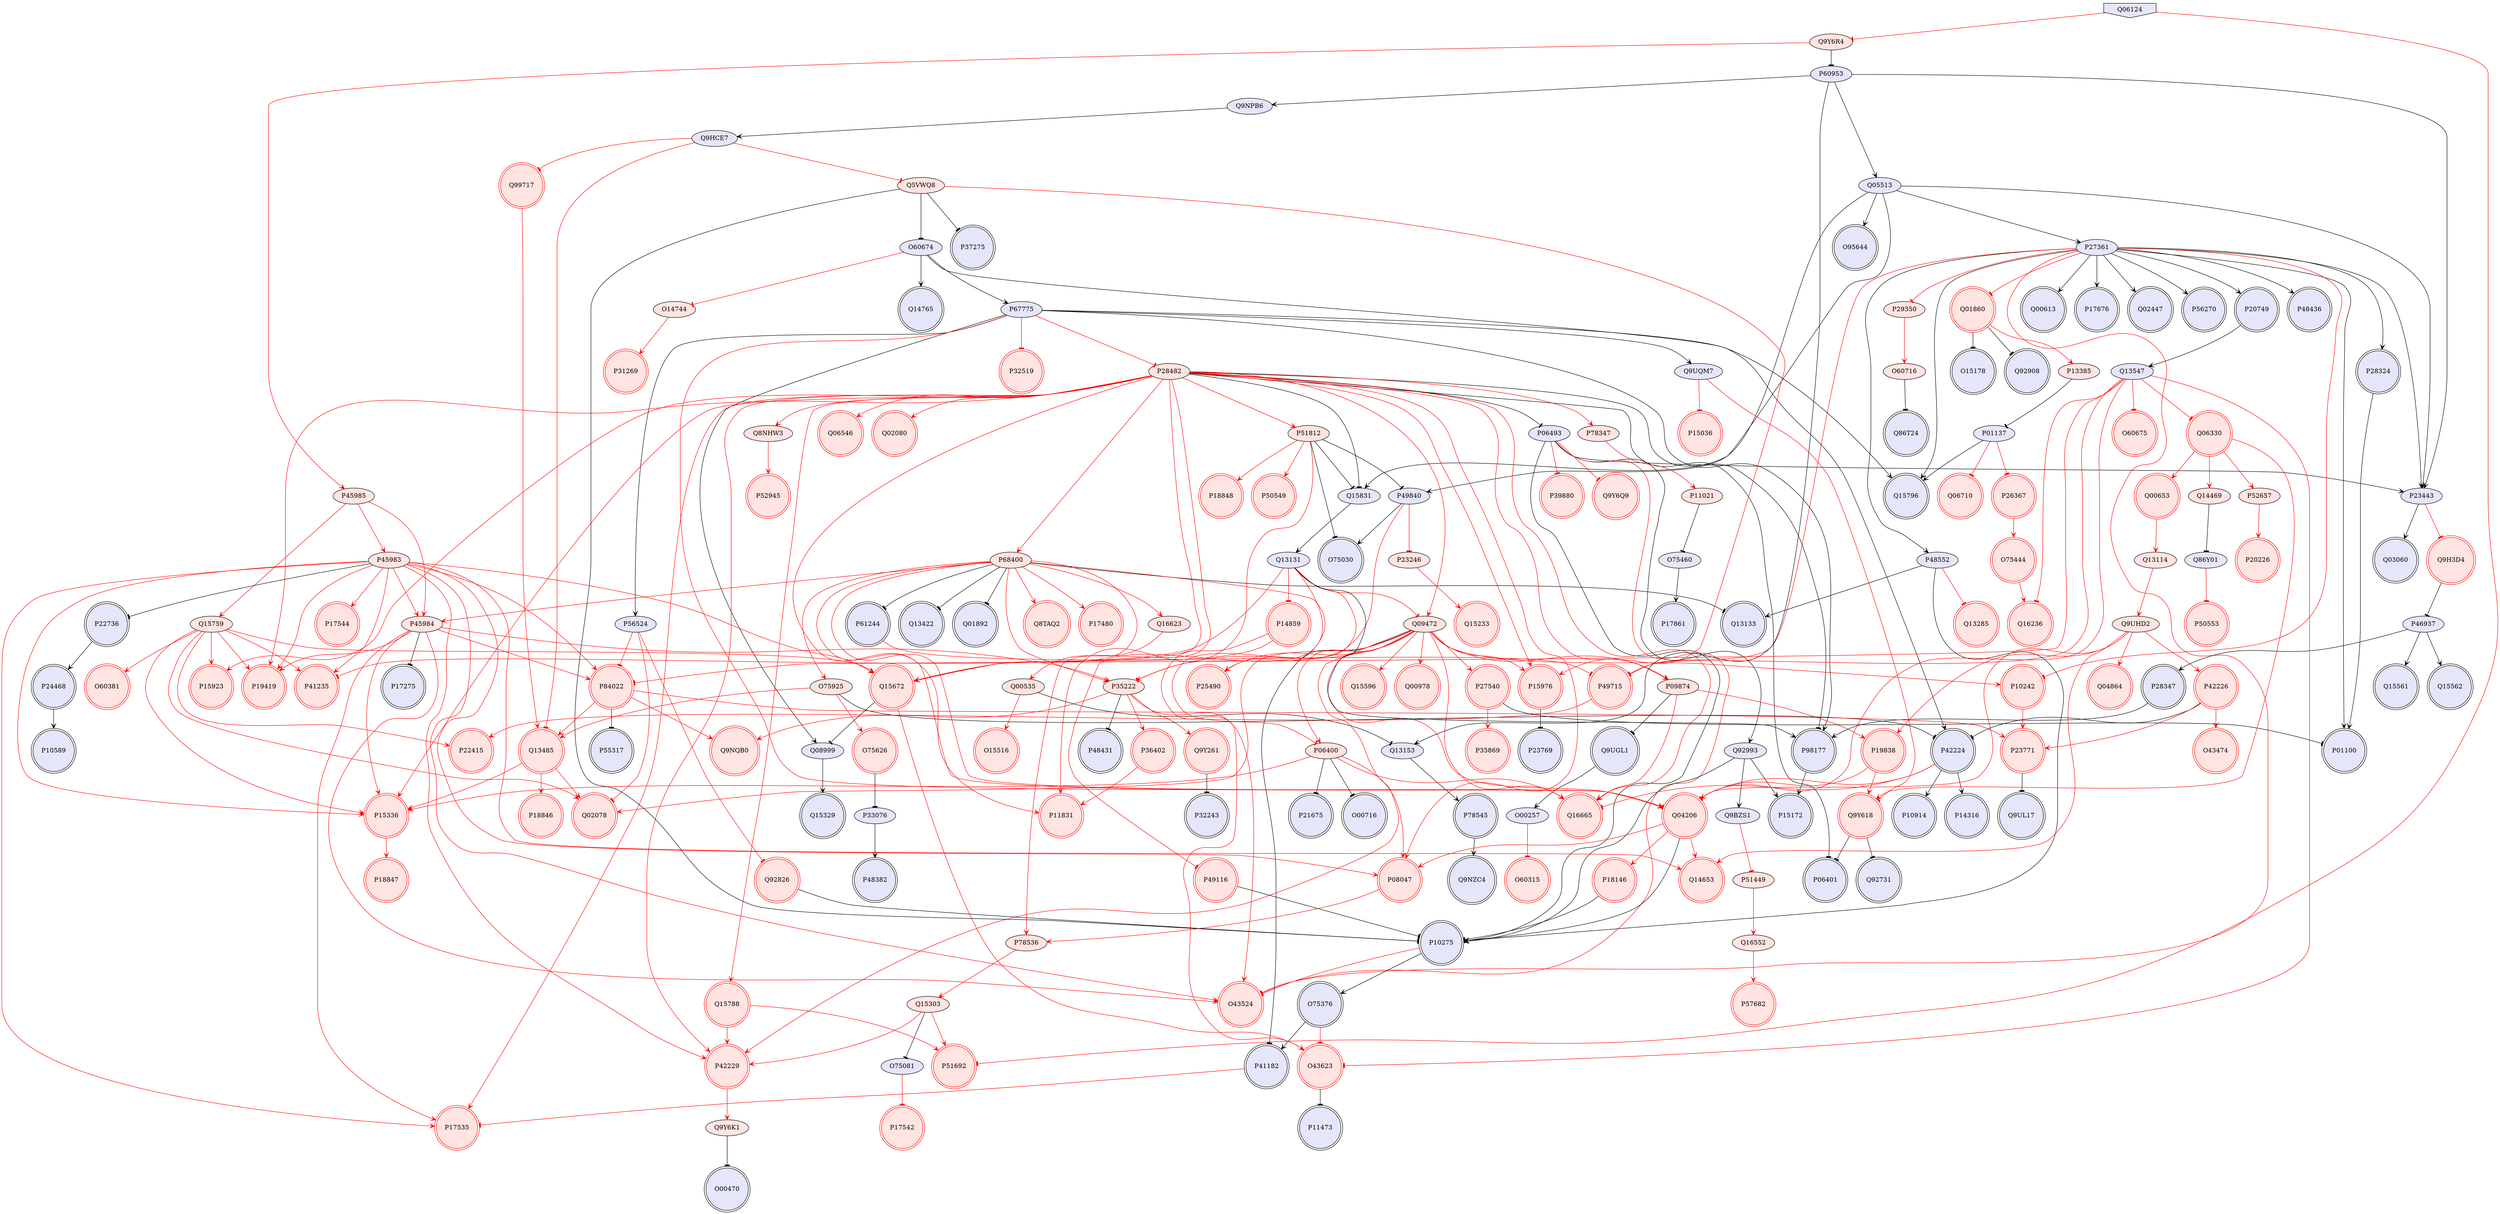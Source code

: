 digraph {

Q00535->Q13153 [penwidth=1, color=black, arrowhead="tee"]
Q14469->Q86Y01 [penwidth=1, color=black, arrowhead="tee"]
O75460->P17861 [penwidth=1, color=black, arrowhead="vee"]
P06493->Q92993 [penwidth=1, color=black, arrowhead="vee"]
Q92993->P10275 [penwidth=1, color=black, arrowhead="vee"]
Q92993->P15172 [penwidth=1, color=black, arrowhead="vee"]
Q92993->Q9BZS1 [penwidth=1, color=black, arrowhead="vee"]
P51812->Q15831 [penwidth=1, color=black, arrowhead="tee"]
P51812->P49840 [penwidth=1, color=black, arrowhead="tee"]
P51812->O75030 [penwidth=1, color=black, arrowhead="tee"]
Q09472->P41182 [penwidth=1, color=black, arrowhead="tee"]
P27361->Q15796 [penwidth=1, color=black, arrowhead="vee"]
P27361->P48552 [penwidth=1, color=black, arrowhead="vee"]
P27361->Q00613 [penwidth=1, color=black, arrowhead="vee"]
P27361->P20749 [penwidth=1, color=black, arrowhead="vee"]
P27361->P23443 [penwidth=1, color=black, arrowhead="vee"]
P27361->P17676 [penwidth=1, color=black, arrowhead="vee"]
Q05513->P27361 [penwidth=1, color=black, arrowhead="vee"]
P27361->Q02447 [penwidth=1, color=black, arrowhead="vee"]
P27361->P01100 [penwidth=1, color=black, arrowhead="vee"]
P27361->P28324 [penwidth=1, color=black, arrowhead="vee"]
P27361->P56270 [penwidth=1, color=black, arrowhead="vee"]
P67775->Q15796 [penwidth=1, color=black, arrowhead="vee"]
P01137->Q15796 [penwidth=1, color=black, arrowhead="vee"]
P35222->P48431 [penwidth=1, color=black, arrowhead="tee"]
Q9H3D4->P46937 [penwidth=1, color=black, arrowhead="tee"]
P46937->Q15562 [penwidth=1, color=black, arrowhead="vee"]
P46937->Q15561 [penwidth=1, color=black, arrowhead="vee"]
P46937->P28347 [penwidth=1, color=black, arrowhead="vee"]
P49116->P10275 [penwidth=1, color=black, arrowhead="tee"]
Q9Y261->P32243 [penwidth=1, color=black, arrowhead="tee"]
P11021->O75460 [penwidth=1, color=black, arrowhead="tee"]
P48552->P10275 [penwidth=1, color=black, arrowhead="vee"]
P48552->Q13133 [penwidth=1, color=black, arrowhead="vee"]
P06400->O00716 [penwidth=1, color=black, arrowhead="tee"]
P67775->Q08999 [penwidth=1, color=black, arrowhead="vee"]
Q08999->Q15329 [penwidth=1, color=black, arrowhead="vee"]
Q9Y618->P06401 [penwidth=1, color=black, arrowhead="tee"]
Q9Y618->Q92731 [penwidth=1, color=black, arrowhead="tee"]
P06493->P10275 [penwidth=1, color=black, arrowhead="vee"]
P06493->P23443 [penwidth=1, color=black, arrowhead="vee"]
P28482->P06493 [penwidth=1, color=black, arrowhead="tee"]
P10275->O75376 [penwidth=1, color=black, arrowhead="vee"]
O75376->P41182 [penwidth=1, color=black, arrowhead="vee"]
Q05513->Q15831 [penwidth=1, color=black, arrowhead="vee"]
P28482->Q15831 [penwidth=1, color=black, arrowhead="tee"]
Q15831->Q13131 [penwidth=1, color=black, arrowhead="vee"]
P67775->P56524 [penwidth=1, color=black, arrowhead="vee"]
P67775->Q9UQM7 [penwidth=1, color=black, arrowhead="vee"]
P67775->P98177 [penwidth=1, color=black, arrowhead="vee"]
O60674->P67775 [penwidth=1, color=black, arrowhead="vee"]
O60674->Q14765 [penwidth=1, color=black, arrowhead="vee"]
P49840->O75030 [penwidth=1, color=black, arrowhead="vee"]
Q05513->P49840 [penwidth=1, color=black, arrowhead="vee"]
P18146->P10275 [penwidth=1, color=black, arrowhead="tee"]
O75925->P42224 [penwidth=1, color=black, arrowhead="tee"]
P42226->P42224 [penwidth=1, color=black, arrowhead="tee"]
P42224->P10914 [penwidth=1, color=black, arrowhead="vee"]
O60674->P42224 [penwidth=1, color=black, arrowhead="vee"]
P42224->P14316 [penwidth=1, color=black, arrowhead="vee"]
Q15303->O75081 [penwidth=1, color=black, arrowhead="tee"]
Q04206->P10275 [penwidth=1, color=black, arrowhead="tee"]
Q5VWQ8->P10275 [penwidth=1, color=black, arrowhead="tee"]
P45983->P22736 [penwidth=1, color=black, arrowhead="tee"]
P23771->Q9UL17 [penwidth=1, color=black, arrowhead="tee"]
Q9Y6R4->P60953 [penwidth=1, color=black, arrowhead="tee"]
P60953->P23443 [penwidth=1, color=black, arrowhead="vee"]
P60953->Q13153 [penwidth=1, color=black, arrowhead="vee"]
P60953->Q05513 [penwidth=1, color=black, arrowhead="vee"]
P60953->Q9NPB6 [penwidth=1, color=black, arrowhead="vee"]
P68400->P61244 [penwidth=1, color=black, arrowhead="tee"]
P20749->Q13547 [penwidth=1, color=black, arrowhead="vee"]
P45984->P17275 [penwidth=1, color=black, arrowhead="tee"]
P68400->Q13133 [penwidth=1, color=black, arrowhead="tee"]
P68400->Q13422 [penwidth=1, color=black, arrowhead="tee"]
P68400->Q01892 [penwidth=1, color=black, arrowhead="tee"]
Q05513->P23443 [penwidth=1, color=black, arrowhead="vee"]
P23443->Q03060 [penwidth=1, color=black, arrowhead="vee"]
P06400->P21675 [penwidth=1, color=black, arrowhead="tee"]
Q13153->P78545 [penwidth=1, color=black, arrowhead="vee"]
P28482->P06401 [penwidth=1, color=black, arrowhead="tee"]
P22736->P24468 [penwidth=1, color=black, arrowhead="vee"]
P84022->P55317 [penwidth=1, color=black, arrowhead="tee"]
Q05513->O95644 [penwidth=1, color=black, arrowhead="vee"]
P09874->Q9UGL1 [penwidth=1, color=black, arrowhead="tee"]
P15976->P23769 [penwidth=1, color=black, arrowhead="tee"]
P28324->P01100 [penwidth=1, color=black, arrowhead="vee"]
O60716->Q86T24 [penwidth=1, color=black, arrowhead="tee"]
Q9UGL1->O00257 [penwidth=1, color=black, arrowhead="vee"]
P28482->P98177 [penwidth=1, color=black, arrowhead="tee"]
Q13131->P98177 [penwidth=1, color=black, arrowhead="vee"]
Q5VWQ8->O60674 [penwidth=1, color=black, arrowhead="tee"]
P13385->P01137 [penwidth=1, color=black, arrowhead="tee"]
Q9NPB6->Q9HCE7 [penwidth=1, color=black, arrowhead="vee"]
P78545->Q9NZC4 [penwidth=1, color=black, arrowhead="vee"]
P24468->P10589 [penwidth=1, color=black, arrowhead="vee"]
P33076->P48382 [penwidth=1, color=black, arrowhead="vee"]
P98177->P15172 [penwidth=1, color=black, arrowhead="vee"]
O43623->P11473 [penwidth=1, color=black, arrowhead="tee"]
P28347->P98177 [penwidth=1, color=black, arrowhead="vee"]
P27540->P01100 [penwidth=1, color=black, arrowhead="tee"]
Q01860->Q92908 [penwidth=1, color=black, arrowhead="tee"]
Q01860->O15178 [penwidth=1, color=black, arrowhead="tee"]
Q5VWQ8->P37275 [penwidth=1, color=black, arrowhead="tee"]
O75626->P33076 [penwidth=1, color=black, arrowhead="tee"]
P27361->P48436 [penwidth=1, color=black, arrowhead="vee"]
Q9Y6K1->O00470 [penwidth=1, color=black, arrowhead="tee"]
Q92826->P10275 [penwidth=1, color=black, arrowhead="tee"]
Q15672->Q08999 [penwidth=1, color=black, arrowhead="tee"]
Q16623->Q00535 [penwidth=1, color=red, arrowhead="vee"]
Q00535->O15516 [penwidth=1, color=red, arrowhead="vee"]
Q06330->Q14469 [penwidth=1, color=red, arrowhead="vee"]
P15336->P18847 [penwidth=1, color=red, arrowhead="vee"]
P51812->P18848 [penwidth=1, color=red, arrowhead="vee"]
P51812->P11831 [penwidth=1, color=red, arrowhead="vee"]
P28482->P51812 [penwidth=1, color=red, arrowhead="vee"]
P51812->P50549 [penwidth=1, color=red, arrowhead="vee"]
P28482->P78347 [penwidth=1, color=red, arrowhead="vee"]
Q99717->Q13485 [penwidth=1, color=red, arrowhead="vee"]
Q9HCE7->Q99717 [penwidth=1, color=red, arrowhead="tee"]
Q13131->P14859 [penwidth=1, color=red, arrowhead="tee"]
Q09472->P35222 [penwidth=1, color=red, arrowhead="vee"]
Q09472->P27540 [penwidth=1, color=red, arrowhead="vee"]
Q09472->P25490 [penwidth=1, color=red, arrowhead="vee"]
Q09472->P10242 [penwidth=1, color=red, arrowhead="vee"]
Q09472->Q15596 [penwidth=1, color=red, arrowhead="vee"]
Q09472->P06400 [penwidth=1, color=red, arrowhead="vee"]
Q09472->Q02078 [penwidth=1, color=red, arrowhead="vee"]
Q09472->P42229 [penwidth=1, color=red, arrowhead="vee"]
Q09472->Q04206 [penwidth=1, color=red, arrowhead="vee"]
Q09472->Q16665 [penwidth=1, color=red, arrowhead="vee"]
Q09472->P09874 [penwidth=1, color=red, arrowhead="vee"]
Q09472->P15976 [penwidth=1, color=red, arrowhead="vee"]
P28482->Q09472 [penwidth=1, color=red, arrowhead="vee"]
Q13131->Q09472 [penwidth=1, color=red, arrowhead="tee"]
Q09472->Q00978 [penwidth=1, color=red, arrowhead="vee"]
P27361->P49715 [penwidth=1, color=red, arrowhead="tee"]
P27361->P29350 [penwidth=1, color=red, arrowhead="tee"]
P27361->P10242 [penwidth=1, color=red, arrowhead="tee"]
P27361->O43524 [penwidth=1, color=red, arrowhead="tee"]
P27361->Q01860 [penwidth=1, color=red, arrowhead="tee"]
P42229->Q9Y6K1 [penwidth=1, color=red, arrowhead="vee"]
Q06124->P51692 [penwidth=1, color=red, arrowhead="tee"]
Q15788->P51692 [penwidth=1, color=red, arrowhead="vee"]
Q15303->P51692 [penwidth=1, color=red, arrowhead="vee"]
P35222->Q9NQB0 [penwidth=1, color=red, arrowhead="vee"]
P49840->P35222 [penwidth=1, color=red, arrowhead="tee"]
P45984->P35222 [penwidth=1, color=red, arrowhead="vee"]
P68400->P35222 [penwidth=1, color=red, arrowhead="vee"]
P35222->P36402 [penwidth=1, color=red, arrowhead="vee"]
P35222->O43524 [penwidth=1, color=red, arrowhead="vee"]
Q00653->Q13114 [penwidth=1, color=red, arrowhead="vee"]
O75925->Q13485 [penwidth=1, color=red, arrowhead="vee"]
Q13485->P18846 [penwidth=1, color=red, arrowhead="vee"]
Q13485->P15336 [penwidth=1, color=red, arrowhead="vee"]
Q13485->Q02078 [penwidth=1, color=red, arrowhead="vee"]
P84022->Q13485 [penwidth=1, color=red, arrowhead="vee"]
Q9HCE7->Q13485 [penwidth=1, color=red, arrowhead="tee"]
P27540->P35869 [penwidth=1, color=red, arrowhead="vee"]
Q13131->P49116 [penwidth=1, color=red, arrowhead="tee"]
P61244->P49715 [penwidth=1, color=red, arrowhead="tee"]
P49715->P22415 [penwidth=1, color=red, arrowhead="vee"]
P19838->Q9Y618 [penwidth=1, color=red, arrowhead="vee"]
P19838->Q04206 [penwidth=1, color=red, arrowhead="vee"]
P09874->P19838 [penwidth=1, color=red, arrowhead="vee"]
Q9UHD2->P19838 [penwidth=1, color=red, arrowhead="vee"]
P68400->P25490 [penwidth=1, color=red, arrowhead="vee"]
P06493->Q9Y6Q9 [penwidth=1, color=red, arrowhead="tee"]
P23246->Q15233 [penwidth=1, color=red, arrowhead="vee"]
P48552->Q13285 [penwidth=1, color=red, arrowhead="tee"]
Q06124->Q9Y6R4 [penwidth=1, color=red, arrowhead="tee"]
Q06330->Q9Y618 [penwidth=1, color=red, arrowhead="vee"]
Q9UQM7->Q9Y618 [penwidth=1, color=red, arrowhead="tee"]
P06493->O43524 [penwidth=1, color=red, arrowhead="tee"]
P06493->P39880 [penwidth=1, color=red, arrowhead="tee"]
P29350->O60716 [penwidth=1, color=red, arrowhead="vee"]
P84022->Q9NQB0 [penwidth=1, color=red, arrowhead="vee"]
P67775->Q04206 [penwidth=1, color=red, arrowhead="tee"]
P67775->P28482 [penwidth=1, color=red, arrowhead="tee"]
P67775->P32519 [penwidth=1, color=red, arrowhead="tee"]
P68400->Q16623 [penwidth=1, color=red, arrowhead="vee"]
P52657->P20226 [penwidth=1, color=red, arrowhead="vee"]
P49840->P23246 [penwidth=1, color=red, arrowhead="tee"]
Q04206->P18146 [penwidth=1, color=red, arrowhead="vee"]
P45983->Q14653 [penwidth=1, color=red, arrowhead="vee"]
Q04206->Q14653 [penwidth=1, color=red, arrowhead="vee"]
Q9UHD2->Q14653 [penwidth=1, color=red, arrowhead="vee"]
P68400->O75925 [penwidth=1, color=red, arrowhead="vee"]
O75925->O75626 [penwidth=1, color=red, arrowhead="vee"]
P42224->Q04206 [penwidth=1, color=red, arrowhead="tee"]
P42224->Q16665 [penwidth=1, color=red, arrowhead="tee"]
O75081->P17542 [penwidth=1, color=red, arrowhead="tee"]
Q15788->P42229 [penwidth=1, color=red, arrowhead="vee"]
P28482->Q15788 [penwidth=1, color=red, arrowhead="vee"]
P23443->Q9H3D4 [penwidth=1, color=red, arrowhead="tee"]
P10275->O43524 [penwidth=1, color=red, arrowhead="tee"]
P56524->Q02078 [penwidth=1, color=red, arrowhead="tee"]
P56524->P84022 [penwidth=1, color=red, arrowhead="tee"]
P10242->P23771 [penwidth=1, color=red, arrowhead="vee"]
Q13547->Q06330 [penwidth=1, color=red, arrowhead="tee"]
Q06330->P52657 [penwidth=1, color=red, arrowhead="vee"]
P45983->P45984 [penwidth=1, color=red, arrowhead="vee"]
P45985->P45983 [penwidth=1, color=red, arrowhead="vee"]
P45983->P15336 [penwidth=1, color=red, arrowhead="vee"]
P45983->P42229 [penwidth=1, color=red, arrowhead="vee"]
P45983->P84022 [penwidth=1, color=red, arrowhead="vee"]
P45983->Q15672 [penwidth=1, color=red, arrowhead="vee"]
P45983->O43524 [penwidth=1, color=red, arrowhead="vee"]
P45983->P17535 [penwidth=1, color=red, arrowhead="vee"]
P45983->P08047 [penwidth=1, color=red, arrowhead="vee"]
P45983->P17544 [penwidth=1, color=red, arrowhead="vee"]
P45983->P41235 [penwidth=1, color=red, arrowhead="vee"]
P45983->P19419 [penwidth=1, color=red, arrowhead="vee"]
O75444->Q16236 [penwidth=1, color=red, arrowhead="vee"]
P26367->O75444 [penwidth=1, color=red, arrowhead="vee"]
P42226->P23771 [penwidth=1, color=red, arrowhead="vee"]
P84022->P23771 [penwidth=1, color=red, arrowhead="vee"]
P68400->P11831 [penwidth=1, color=red, arrowhead="vee"]
P36402->P11831 [penwidth=1, color=red, arrowhead="vee"]
Q13547->O60675 [penwidth=1, color=red, arrowhead="tee"]
Q13547->Q04206 [penwidth=1, color=red, arrowhead="tee"]
Q13547->Q16236 [penwidth=1, color=red, arrowhead="tee"]
Q13547->P84022 [penwidth=1, color=red, arrowhead="tee"]
Q13547->O43623 [penwidth=1, color=red, arrowhead="tee"]
Q9UQM7->P15036 [penwidth=1, color=red, arrowhead="tee"]
Q9Y6R4->P45985 [penwidth=1, color=red, arrowhead="vee"]
Q9UHD2->P42226 [penwidth=1, color=red, arrowhead="vee"]
P45985->P45984 [penwidth=1, color=red, arrowhead="vee"]
P68400->P45984 [penwidth=1, color=red, arrowhead="vee"]
P45984->P15336 [penwidth=1, color=red, arrowhead="vee"]
P45984->P84022 [penwidth=1, color=red, arrowhead="vee"]
P45984->O43524 [penwidth=1, color=red, arrowhead="vee"]
P45984->P17535 [penwidth=1, color=red, arrowhead="vee"]
P45984->P19419 [penwidth=1, color=red, arrowhead="vee"]
P45985->Q15759 [penwidth=1, color=red, arrowhead="vee"]
Q15759->P22415 [penwidth=1, color=red, arrowhead="vee"]
P68400->Q8TAQ2 [penwidth=1, color=red, arrowhead="vee"]
P68400->Q04206 [penwidth=1, color=red, arrowhead="vee"]
P68400->Q15672 [penwidth=1, color=red, arrowhead="vee"]
P28482->P68400 [penwidth=1, color=red, arrowhead="vee"]
P68400->P17480 [penwidth=1, color=red, arrowhead="vee"]
Q15759->P15336 [penwidth=1, color=red, arrowhead="vee"]
P06400->P15336 [penwidth=1, color=red, arrowhead="vee"]
P28482->P15336 [penwidth=1, color=red, arrowhead="vee"]
Q15759->P15923 [penwidth=1, color=red, arrowhead="vee"]
Q15759->Q02078 [penwidth=1, color=red, arrowhead="vee"]
Q15759->Q15672 [penwidth=1, color=red, arrowhead="vee"]
Q15759->O60381 [penwidth=1, color=red, arrowhead="vee"]
Q15759->P41235 [penwidth=1, color=red, arrowhead="vee"]
Q15759->P19419 [penwidth=1, color=red, arrowhead="vee"]
P01137->Q06710 [penwidth=1, color=red, arrowhead="tee"]
P06400->Q16665 [penwidth=1, color=red, arrowhead="vee"]
P06400->P08047 [penwidth=1, color=red, arrowhead="vee"]
Q13131->P06400 [penwidth=1, color=red, arrowhead="tee"]
P28482->P15923 [penwidth=1, color=red, arrowhead="vee"]
P28482->Q06546 [penwidth=1, color=red, arrowhead="vee"]
Q15303->P42229 [penwidth=1, color=red, arrowhead="vee"]
P28482->P42229 [penwidth=1, color=red, arrowhead="vee"]
Q9UHD2->Q04206 [penwidth=1, color=red, arrowhead="vee"]
Q04206->P08047 [penwidth=1, color=red, arrowhead="vee"]
P28482->Q04206 [penwidth=1, color=red, arrowhead="vee"]
P09874->Q16665 [penwidth=1, color=red, arrowhead="vee"]
P28482->Q16665 [penwidth=1, color=red, arrowhead="vee"]
Q9UHD2->Q04864 [penwidth=1, color=red, arrowhead="vee"]
P28482->Q15672 [penwidth=1, color=red, arrowhead="vee"]
O14744->P31269 [penwidth=1, color=red, arrowhead="vee"]
P28482->P09874 [penwidth=1, color=red, arrowhead="vee"]
Q13114->Q9UHD2 [penwidth=1, color=red, arrowhead="vee"]
Q9BZS1->P51449 [penwidth=1, color=red, arrowhead="tee"]
P78536->Q15303 [penwidth=1, color=red, arrowhead="vee"]
P41182->P17535 [penwidth=1, color=red, arrowhead="tee"]
P28482->P17535 [penwidth=1, color=red, arrowhead="vee"]
P28482->P15976 [penwidth=1, color=red, arrowhead="vee"]
Q5VWQ8->P15976 [penwidth=1, color=red, arrowhead="vee"]
O60674->O14744 [penwidth=1, color=red, arrowhead="tee"]
P28482->P08047 [penwidth=1, color=red, arrowhead="vee"]
P08047->P78536 [penwidth=1, color=red, arrowhead="vee"]
P28482->P78536 [penwidth=1, color=red, arrowhead="vee"]
P28482->P19419 [penwidth=1, color=red, arrowhead="vee"]
P28482->Q02080 [penwidth=1, color=red, arrowhead="vee"]
P28482->Q8NHW3 [penwidth=1, color=red, arrowhead="vee"]
Q86Y01->P50553 [penwidth=1, color=red, arrowhead="tee"]
Q9HCE7->Q5VWQ8 [penwidth=1, color=red, arrowhead="tee"]
Q13131->P41235 [penwidth=1, color=red, arrowhead="tee"]
O00257->O60315 [penwidth=1, color=red, arrowhead="tee"]
P35222->Q9Y261 [penwidth=1, color=red, arrowhead="vee"]
P14859->Q15672 [penwidth=1, color=red, arrowhead="vee"]
P14859->O43623 [penwidth=1, color=red, arrowhead="vee"]
Q13547->P49715 [penwidth=1, color=red, arrowhead="tee"]
P78347->P11021 [penwidth=1, color=red, arrowhead="vee"]
Q01860->P13385 [penwidth=1, color=red, arrowhead="vee"]
Q06330->Q00653 [penwidth=1, color=red, arrowhead="vee"]
Q16552->P57682 [penwidth=1, color=red, arrowhead="vee"]
P01137->P26367 [penwidth=1, color=red, arrowhead="tee"]
P42226->O43474 [penwidth=1, color=red, arrowhead="vee"]
P56524->Q92826 [penwidth=1, color=red, arrowhead="tee"]
Q8NHW3->P52945 [penwidth=1, color=red, arrowhead="vee"]
Q15672->O43623 [penwidth=1, color=red, arrowhead="vee"]
O75376->O43623 [penwidth=1, color=red, arrowhead="tee"]
P51449->Q16552 [penwidth=1, color=red, arrowhead="vee"]
Q06124 [style=filled, color=black, fillcolor=lavender, shape=invhouse];
P35869 [style=filled, color=red, fillcolor=mistyrose, shape=doublecircle];
P10275 [style=filled, color=black, fillcolor=lavender, shape=doublecircle];
P27540 [style=filled, color=red, fillcolor=mistyrose, shape=doublecircle];
P50553 [style=filled, color=red, fillcolor=mistyrose, shape=doublecircle];
P18846 [style=filled, color=red, fillcolor=mistyrose, shape=doublecircle];
P15336 [style=filled, color=red, fillcolor=mistyrose, shape=doublecircle];
P18847 [style=filled, color=red, fillcolor=mistyrose, shape=doublecircle];
P18848 [style=filled, color=red, fillcolor=mistyrose, shape=doublecircle];
P17544 [style=filled, color=red, fillcolor=mistyrose, shape=doublecircle];
P20749 [style=filled, color=black, fillcolor=lavender, shape=doublecircle];
P41182 [style=filled, color=black, fillcolor=lavender, shape=doublecircle];
P49715 [style=filled, color=red, fillcolor=mistyrose, shape=doublecircle];
P17676 [style=filled, color=black, fillcolor=lavender, shape=doublecircle];
O15516 [style=filled, color=red, fillcolor=mistyrose, shape=doublecircle];
Q03060 [style=filled, color=black, fillcolor=lavender, shape=doublecircle];
P39880 [style=filled, color=red, fillcolor=mistyrose, shape=doublecircle];
O00716 [style=filled, color=black, fillcolor=lavender, shape=doublecircle];
Q15329 [style=filled, color=black, fillcolor=lavender, shape=doublecircle];
P18146 [style=filled, color=red, fillcolor=mistyrose, shape=doublecircle];
Q9NZC4 [style=filled, color=black, fillcolor=lavender, shape=doublecircle];
P32519 [style=filled, color=red, fillcolor=mistyrose, shape=doublecircle];
P78545 [style=filled, color=black, fillcolor=lavender, shape=doublecircle];
P19419 [style=filled, color=red, fillcolor=mistyrose, shape=doublecircle];
P28324 [style=filled, color=black, fillcolor=lavender, shape=doublecircle];
Q92731 [style=filled, color=black, fillcolor=lavender, shape=doublecircle];
P15036 [style=filled, color=red, fillcolor=mistyrose, shape=doublecircle];
P50549 [style=filled, color=red, fillcolor=mistyrose, shape=doublecircle];
P01100 [style=filled, color=black, fillcolor=lavender, shape=doublecircle];
P55317 [style=filled, color=black, fillcolor=lavender, shape=doublecircle];
Q9Y261 [style=filled, color=red, fillcolor=mistyrose, shape=doublecircle];
O43524 [style=filled, color=red, fillcolor=mistyrose, shape=doublecircle];
P98177 [style=filled, color=black, fillcolor=lavender, shape=doublecircle];
Q06546 [style=filled, color=red, fillcolor=mistyrose, shape=doublecircle];
P15976 [style=filled, color=red, fillcolor=mistyrose, shape=doublecircle];
P23769 [style=filled, color=black, fillcolor=lavender, shape=doublecircle];
P23771 [style=filled, color=red, fillcolor=mistyrose, shape=doublecircle];
Q92908 [style=filled, color=black, fillcolor=lavender, shape=doublecircle];
O60381 [style=filled, color=red, fillcolor=mistyrose, shape=doublecircle];
Q16665 [style=filled, color=red, fillcolor=mistyrose, shape=doublecircle];
P41235 [style=filled, color=red, fillcolor=mistyrose, shape=doublecircle];
P31269 [style=filled, color=red, fillcolor=mistyrose, shape=doublecircle];
Q92826 [style=filled, color=red, fillcolor=mistyrose, shape=doublecircle];
Q00613 [style=filled, color=black, fillcolor=lavender, shape=doublecircle];
Q13422 [style=filled, color=black, fillcolor=lavender, shape=doublecircle];
P10914 [style=filled, color=black, fillcolor=lavender, shape=doublecircle];
P14316 [style=filled, color=black, fillcolor=lavender, shape=doublecircle];
Q14653 [style=filled, color=red, fillcolor=mistyrose, shape=doublecircle];
Q00978 [style=filled, color=red, fillcolor=mistyrose, shape=doublecircle];
P17275 [style=filled, color=black, fillcolor=lavender, shape=doublecircle];
P17535 [style=filled, color=red, fillcolor=mistyrose, shape=doublecircle];
Q9UGL1 [style=filled, color=black, fillcolor=lavender, shape=doublecircle];
P57682 [style=filled, color=red, fillcolor=mistyrose, shape=doublecircle];
O43474 [style=filled, color=red, fillcolor=mistyrose, shape=doublecircle];
O75444 [style=filled, color=red, fillcolor=mistyrose, shape=doublecircle];
O60675 [style=filled, color=red, fillcolor=mistyrose, shape=doublecircle];
P61244 [style=filled, color=black, fillcolor=lavender, shape=doublecircle];
P56270 [style=filled, color=black, fillcolor=lavender, shape=doublecircle];
Q02078 [style=filled, color=red, fillcolor=mistyrose, shape=doublecircle];
Q02080 [style=filled, color=red, fillcolor=mistyrose, shape=doublecircle];
O00470 [style=filled, color=black, fillcolor=lavender, shape=doublecircle];
O75030 [style=filled, color=black, fillcolor=lavender, shape=doublecircle];
P10242 [style=filled, color=red, fillcolor=mistyrose, shape=doublecircle];
P15172 [style=filled, color=black, fillcolor=lavender, shape=doublecircle];
Q15788 [style=filled, color=red, fillcolor=mistyrose, shape=doublecircle];
Q15596 [style=filled, color=red, fillcolor=mistyrose, shape=doublecircle];
Q9Y6Q9 [style=filled, color=red, fillcolor=mistyrose, shape=doublecircle];
O75376 [style=filled, color=black, fillcolor=lavender, shape=doublecircle];
O95644 [style=filled, color=black, fillcolor=lavender, shape=doublecircle];
Q16236 [style=filled, color=red, fillcolor=mistyrose, shape=doublecircle];
P19838 [style=filled, color=red, fillcolor=mistyrose, shape=doublecircle];
Q00653 [style=filled, color=red, fillcolor=mistyrose, shape=doublecircle];
Q15233 [style=filled, color=red, fillcolor=mistyrose, shape=doublecircle];
Q13133 [style=filled, color=black, fillcolor=lavender, shape=doublecircle];
P49116 [style=filled, color=red, fillcolor=mistyrose, shape=doublecircle];
P10589 [style=filled, color=black, fillcolor=lavender, shape=doublecircle];
P24468 [style=filled, color=black, fillcolor=lavender, shape=doublecircle];
Q9Y618 [style=filled, color=red, fillcolor=mistyrose, shape=doublecircle];
P22736 [style=filled, color=black, fillcolor=lavender, shape=doublecircle];
Q13285 [style=filled, color=red, fillcolor=mistyrose, shape=doublecircle];
P32243 [style=filled, color=black, fillcolor=lavender, shape=doublecircle];
P26367 [style=filled, color=red, fillcolor=mistyrose, shape=doublecircle];
Q06710 [style=filled, color=red, fillcolor=mistyrose, shape=doublecircle];
P52945 [style=filled, color=red, fillcolor=mistyrose, shape=doublecircle];
P06401 [style=filled, color=black, fillcolor=lavender, shape=doublecircle];
P14859 [style=filled, color=red, fillcolor=mistyrose, shape=doublecircle];
Q01860 [style=filled, color=red, fillcolor=mistyrose, shape=doublecircle];
O75626 [style=filled, color=red, fillcolor=mistyrose, shape=doublecircle];
Q06330 [style=filled, color=red, fillcolor=mistyrose, shape=doublecircle];
Q04864 [style=filled, color=red, fillcolor=mistyrose, shape=doublecircle];
Q04206 [style=filled, color=red, fillcolor=mistyrose, shape=doublecircle];
P48382 [style=filled, color=black, fillcolor=lavender, shape=doublecircle];
Q15796 [style=filled, color=black, fillcolor=lavender, shape=doublecircle];
P84022 [style=filled, color=red, fillcolor=mistyrose, shape=doublecircle];
Q13485 [style=filled, color=red, fillcolor=mistyrose, shape=doublecircle];
Q99717 [style=filled, color=red, fillcolor=mistyrose, shape=doublecircle];
Q8TAQ2 [style=filled, color=red, fillcolor=mistyrose, shape=doublecircle];
O43623 [style=filled, color=red, fillcolor=mistyrose, shape=doublecircle];
P48431 [style=filled, color=black, fillcolor=lavender, shape=doublecircle];
P48436 [style=filled, color=black, fillcolor=lavender, shape=doublecircle];
P08047 [style=filled, color=red, fillcolor=mistyrose, shape=doublecircle];
Q02447 [style=filled, color=black, fillcolor=lavender, shape=doublecircle];
Q01892 [style=filled, color=black, fillcolor=lavender, shape=doublecircle];
P11831 [style=filled, color=red, fillcolor=mistyrose, shape=doublecircle];
P42224 [style=filled, color=black, fillcolor=lavender, shape=doublecircle];
Q14765 [style=filled, color=black, fillcolor=lavender, shape=doublecircle];
P42229 [style=filled, color=red, fillcolor=mistyrose, shape=doublecircle];
P51692 [style=filled, color=red, fillcolor=mistyrose, shape=doublecircle];
P42226 [style=filled, color=red, fillcolor=mistyrose, shape=doublecircle];
O15178 [style=filled, color=black, fillcolor=lavender, shape=doublecircle];
P21675 [style=filled, color=black, fillcolor=lavender, shape=doublecircle];
P17542 [style=filled, color=red, fillcolor=mistyrose, shape=doublecircle];
P20226 [style=filled, color=red, fillcolor=mistyrose, shape=doublecircle];
Q9UL17 [style=filled, color=black, fillcolor=lavender, shape=doublecircle];
P15923 [style=filled, color=red, fillcolor=mistyrose, shape=doublecircle];
P36402 [style=filled, color=red, fillcolor=mistyrose, shape=doublecircle];
Q9NQB0 [style=filled, color=red, fillcolor=mistyrose, shape=doublecircle];
P28347 [style=filled, color=black, fillcolor=lavender, shape=doublecircle];
Q15562 [style=filled, color=black, fillcolor=lavender, shape=doublecircle];
Q15561 [style=filled, color=black, fillcolor=lavender, shape=doublecircle];
Q9H3D4 [style=filled, color=red, fillcolor=mistyrose, shape=doublecircle];
Q15672 [style=filled, color=red, fillcolor=mistyrose, shape=doublecircle];
P17480 [style=filled, color=red, fillcolor=mistyrose, shape=doublecircle];
P22415 [style=filled, color=red, fillcolor=mistyrose, shape=doublecircle];
P11473 [style=filled, color=black, fillcolor=lavender, shape=doublecircle];
P17861 [style=filled, color=black, fillcolor=lavender, shape=doublecircle];
P25490 [style=filled, color=red, fillcolor=mistyrose, shape=doublecircle];
Q86T24 [style=filled, color=black, fillcolor=lavender, shape=doublecircle];
P37275 [style=filled, color=black, fillcolor=lavender, shape=doublecircle];
O60315 [style=filled, color=red, fillcolor=mistyrose, shape=doublecircle];
Q00535 [style=filled, fillcolor=mistyrose];
Q14469 [style=filled, fillcolor=mistyrose];
O75460 [style=filled, fillcolor=lavender];
P06493 [style=filled, fillcolor=lavender];
Q92993 [style=filled, fillcolor=lavender];
P51812 [style=filled, fillcolor=mistyrose];
Q09472 [style=filled, fillcolor=mistyrose];
P27361 [style=filled, fillcolor=lavender];
Q05513 [style=filled, fillcolor=lavender];
P67775 [style=filled, fillcolor=lavender];
P01137 [style=filled, fillcolor=lavender];
P35222 [style=filled, fillcolor=mistyrose];
P46937 [style=filled, fillcolor=lavender];
P11021 [style=filled, fillcolor=mistyrose];
P48552 [style=filled, fillcolor=lavender];
P06400 [style=filled, fillcolor=mistyrose];
Q08999 [style=filled, fillcolor=lavender];
P28482 [style=filled, fillcolor=mistyrose];
Q15831 [style=filled, fillcolor=lavender];
O60674 [style=filled, fillcolor=lavender];
P49840 [style=filled, fillcolor=lavender];
O75925 [style=filled, fillcolor=mistyrose];
Q15303 [style=filled, fillcolor=mistyrose];
Q5VWQ8 [style=filled, fillcolor=mistyrose];
P45983 [style=filled, fillcolor=mistyrose];
Q9Y6R4 [style=filled, fillcolor=mistyrose];
P60953 [style=filled, fillcolor=lavender];
P68400 [style=filled, fillcolor=mistyrose];
P45984 [style=filled, fillcolor=mistyrose];
P23443 [style=filled, fillcolor=lavender];
Q13153 [style=filled, fillcolor=lavender];
P09874 [style=filled, fillcolor=mistyrose];
O60716 [style=filled, fillcolor=mistyrose];
Q13131 [style=filled, fillcolor=lavender];
P13385 [style=filled, fillcolor=mistyrose];
Q9NPB6 [style=filled, fillcolor=lavender];
P33076 [style=filled, fillcolor=lavender];
Q9Y6K1 [style=filled, fillcolor=mistyrose];
Q16623 [style=filled, fillcolor=mistyrose];
Q9HCE7 [style=filled, fillcolor=lavender];
Q9UHD2 [style=filled, fillcolor=mistyrose];
P23246 [style=filled, fillcolor=mistyrose];
Q9UQM7 [style=filled, fillcolor=lavender];
P29350 [style=filled, fillcolor=mistyrose];
P52657 [style=filled, fillcolor=mistyrose];
O75081 [style=filled, fillcolor=lavender];
P56524 [style=filled, fillcolor=lavender];
Q13547 [style=filled, fillcolor=lavender];
P45985 [style=filled, fillcolor=mistyrose];
Q15759 [style=filled, fillcolor=mistyrose];
O14744 [style=filled, fillcolor=mistyrose];
Q13114 [style=filled, fillcolor=mistyrose];
Q9BZS1 [style=filled, fillcolor=lavender];
P78536 [style=filled, fillcolor=mistyrose];
Q86Y01 [style=filled, fillcolor=lavender];
O00257 [style=filled, fillcolor=lavender];
P78347 [style=filled, fillcolor=mistyrose];
Q16552 [style=filled, fillcolor=mistyrose];
Q8NHW3 [style=filled, fillcolor=mistyrose];
P51449 [style=filled, fillcolor=mistyrose];


}
